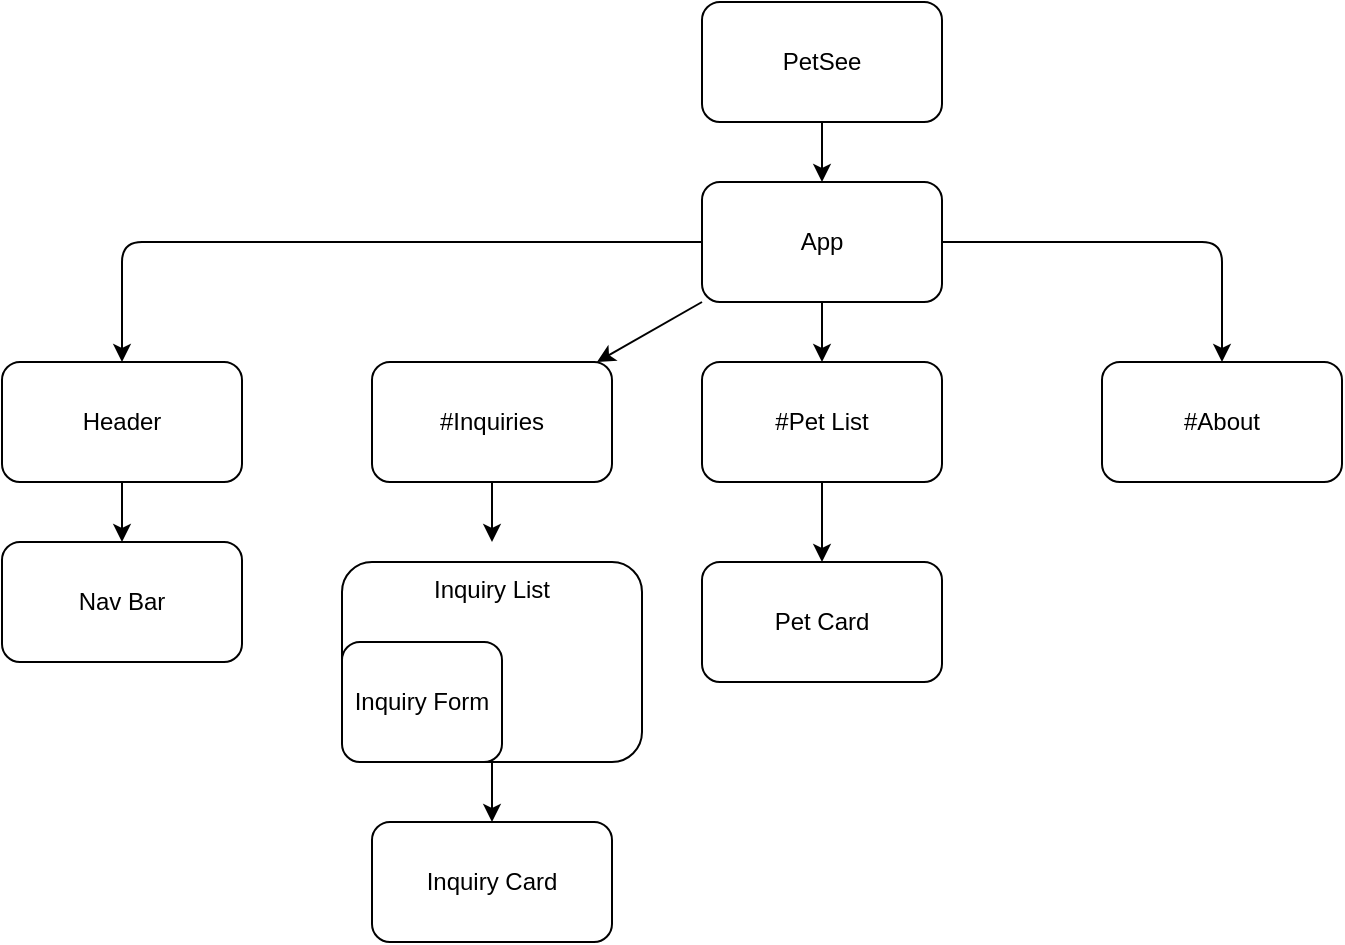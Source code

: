 <mxfile>
    <diagram id="TRU0I7J00lkweA5CoCLk" name="Page-1">
        <mxGraphModel dx="1068" dy="490" grid="1" gridSize="10" guides="1" tooltips="1" connect="1" arrows="1" fold="1" page="1" pageScale="1" pageWidth="850" pageHeight="1100" math="0" shadow="0">
            <root>
                <mxCell id="0"/>
                <mxCell id="1" parent="0"/>
                <mxCell id="11" style="edgeStyle=none;html=1;exitX=0.5;exitY=1;exitDx=0;exitDy=0;entryX=0.5;entryY=0;entryDx=0;entryDy=0;" parent="1" source="2" target="3" edge="1">
                    <mxGeometry relative="1" as="geometry"/>
                </mxCell>
                <mxCell id="2" value="PetSee" style="rounded=1;whiteSpace=wrap;html=1;" parent="1" vertex="1">
                    <mxGeometry x="400" y="70" width="120" height="60" as="geometry"/>
                </mxCell>
                <mxCell id="13" style="edgeStyle=none;html=1;exitX=0;exitY=0.5;exitDx=0;exitDy=0;entryX=0.5;entryY=0;entryDx=0;entryDy=0;" parent="1" source="3" target="8" edge="1">
                    <mxGeometry relative="1" as="geometry">
                        <Array as="points">
                            <mxPoint x="110" y="190"/>
                        </Array>
                    </mxGeometry>
                </mxCell>
                <mxCell id="14" style="edgeStyle=none;html=1;exitX=0.5;exitY=1;exitDx=0;exitDy=0;entryX=0.5;entryY=0;entryDx=0;entryDy=0;" parent="1" source="3" target="4" edge="1">
                    <mxGeometry relative="1" as="geometry"/>
                </mxCell>
                <mxCell id="15" style="edgeStyle=none;html=1;exitX=1;exitY=0.5;exitDx=0;exitDy=0;entryX=0.5;entryY=0;entryDx=0;entryDy=0;" parent="1" source="3" target="5" edge="1">
                    <mxGeometry relative="1" as="geometry">
                        <Array as="points">
                            <mxPoint x="660" y="190"/>
                        </Array>
                    </mxGeometry>
                </mxCell>
                <mxCell id="3" value="App&lt;br&gt;" style="rounded=1;whiteSpace=wrap;html=1;" parent="1" vertex="1">
                    <mxGeometry x="400" y="160" width="120" height="60" as="geometry"/>
                </mxCell>
                <mxCell id="4" value="#Pet List" style="rounded=1;whiteSpace=wrap;html=1;" parent="1" vertex="1">
                    <mxGeometry x="400" y="250" width="120" height="60" as="geometry"/>
                </mxCell>
                <mxCell id="5" value="#About" style="rounded=1;whiteSpace=wrap;html=1;" parent="1" vertex="1">
                    <mxGeometry x="600" y="250" width="120" height="60" as="geometry"/>
                </mxCell>
                <mxCell id="20" value="" style="edgeStyle=none;html=1;exitX=0.5;exitY=1;exitDx=0;exitDy=0;" parent="1" source="8" target="9" edge="1">
                    <mxGeometry relative="1" as="geometry"/>
                </mxCell>
                <mxCell id="6" value="#Inquiries" style="rounded=1;whiteSpace=wrap;html=1;" parent="1" vertex="1">
                    <mxGeometry x="235" y="250" width="120" height="60" as="geometry"/>
                </mxCell>
                <mxCell id="7" value="Pet Card" style="rounded=1;whiteSpace=wrap;html=1;" parent="1" vertex="1">
                    <mxGeometry x="400" y="350" width="120" height="60" as="geometry"/>
                </mxCell>
                <mxCell id="8" value="Header" style="rounded=1;whiteSpace=wrap;html=1;" parent="1" vertex="1">
                    <mxGeometry x="50" y="250" width="120" height="60" as="geometry"/>
                </mxCell>
                <mxCell id="9" value="Nav Bar" style="rounded=1;whiteSpace=wrap;html=1;" parent="1" vertex="1">
                    <mxGeometry x="50" y="340" width="120" height="60" as="geometry"/>
                </mxCell>
                <mxCell id="19" value="" style="endArrow=classic;html=1;exitX=0.5;exitY=1;exitDx=0;exitDy=0;entryX=0.5;entryY=0;entryDx=0;entryDy=0;" parent="1" source="4" target="7" edge="1">
                    <mxGeometry width="50" height="50" relative="1" as="geometry">
                        <mxPoint x="450" y="380" as="sourcePoint"/>
                        <mxPoint x="500" y="330" as="targetPoint"/>
                    </mxGeometry>
                </mxCell>
                <mxCell id="21" value="" style="endArrow=classic;html=1;exitX=0;exitY=1;exitDx=0;exitDy=0;" parent="1" source="3" target="6" edge="1">
                    <mxGeometry width="50" height="50" relative="1" as="geometry">
                        <mxPoint x="390" y="280" as="sourcePoint"/>
                        <mxPoint x="500" y="330" as="targetPoint"/>
                    </mxGeometry>
                </mxCell>
                <mxCell id="23" value="Inquiry List" style="rounded=1;whiteSpace=wrap;html=1;verticalAlign=top;" vertex="1" parent="1">
                    <mxGeometry x="220" y="350" width="150" height="100" as="geometry"/>
                </mxCell>
                <mxCell id="22" value="Inquiry Form" style="rounded=1;whiteSpace=wrap;html=1;" vertex="1" parent="1">
                    <mxGeometry x="220" y="390" width="80" height="60" as="geometry"/>
                </mxCell>
                <mxCell id="25" value="Inquiry Card" style="rounded=1;whiteSpace=wrap;html=1;" vertex="1" parent="1">
                    <mxGeometry x="235" y="480" width="120" height="60" as="geometry"/>
                </mxCell>
                <mxCell id="26" value="" style="endArrow=classic;html=1;exitX=0.5;exitY=1;exitDx=0;exitDy=0;" edge="1" parent="1" source="6">
                    <mxGeometry width="50" height="50" relative="1" as="geometry">
                        <mxPoint x="310" y="320" as="sourcePoint"/>
                        <mxPoint x="295" y="340" as="targetPoint"/>
                    </mxGeometry>
                </mxCell>
                <mxCell id="27" value="" style="endArrow=classic;html=1;exitX=0.5;exitY=1;exitDx=0;exitDy=0;entryX=0.5;entryY=0;entryDx=0;entryDy=0;" edge="1" parent="1" source="23" target="25">
                    <mxGeometry width="50" height="50" relative="1" as="geometry">
                        <mxPoint x="490" y="380" as="sourcePoint"/>
                        <mxPoint x="540" y="330" as="targetPoint"/>
                    </mxGeometry>
                </mxCell>
            </root>
        </mxGraphModel>
    </diagram>
</mxfile>